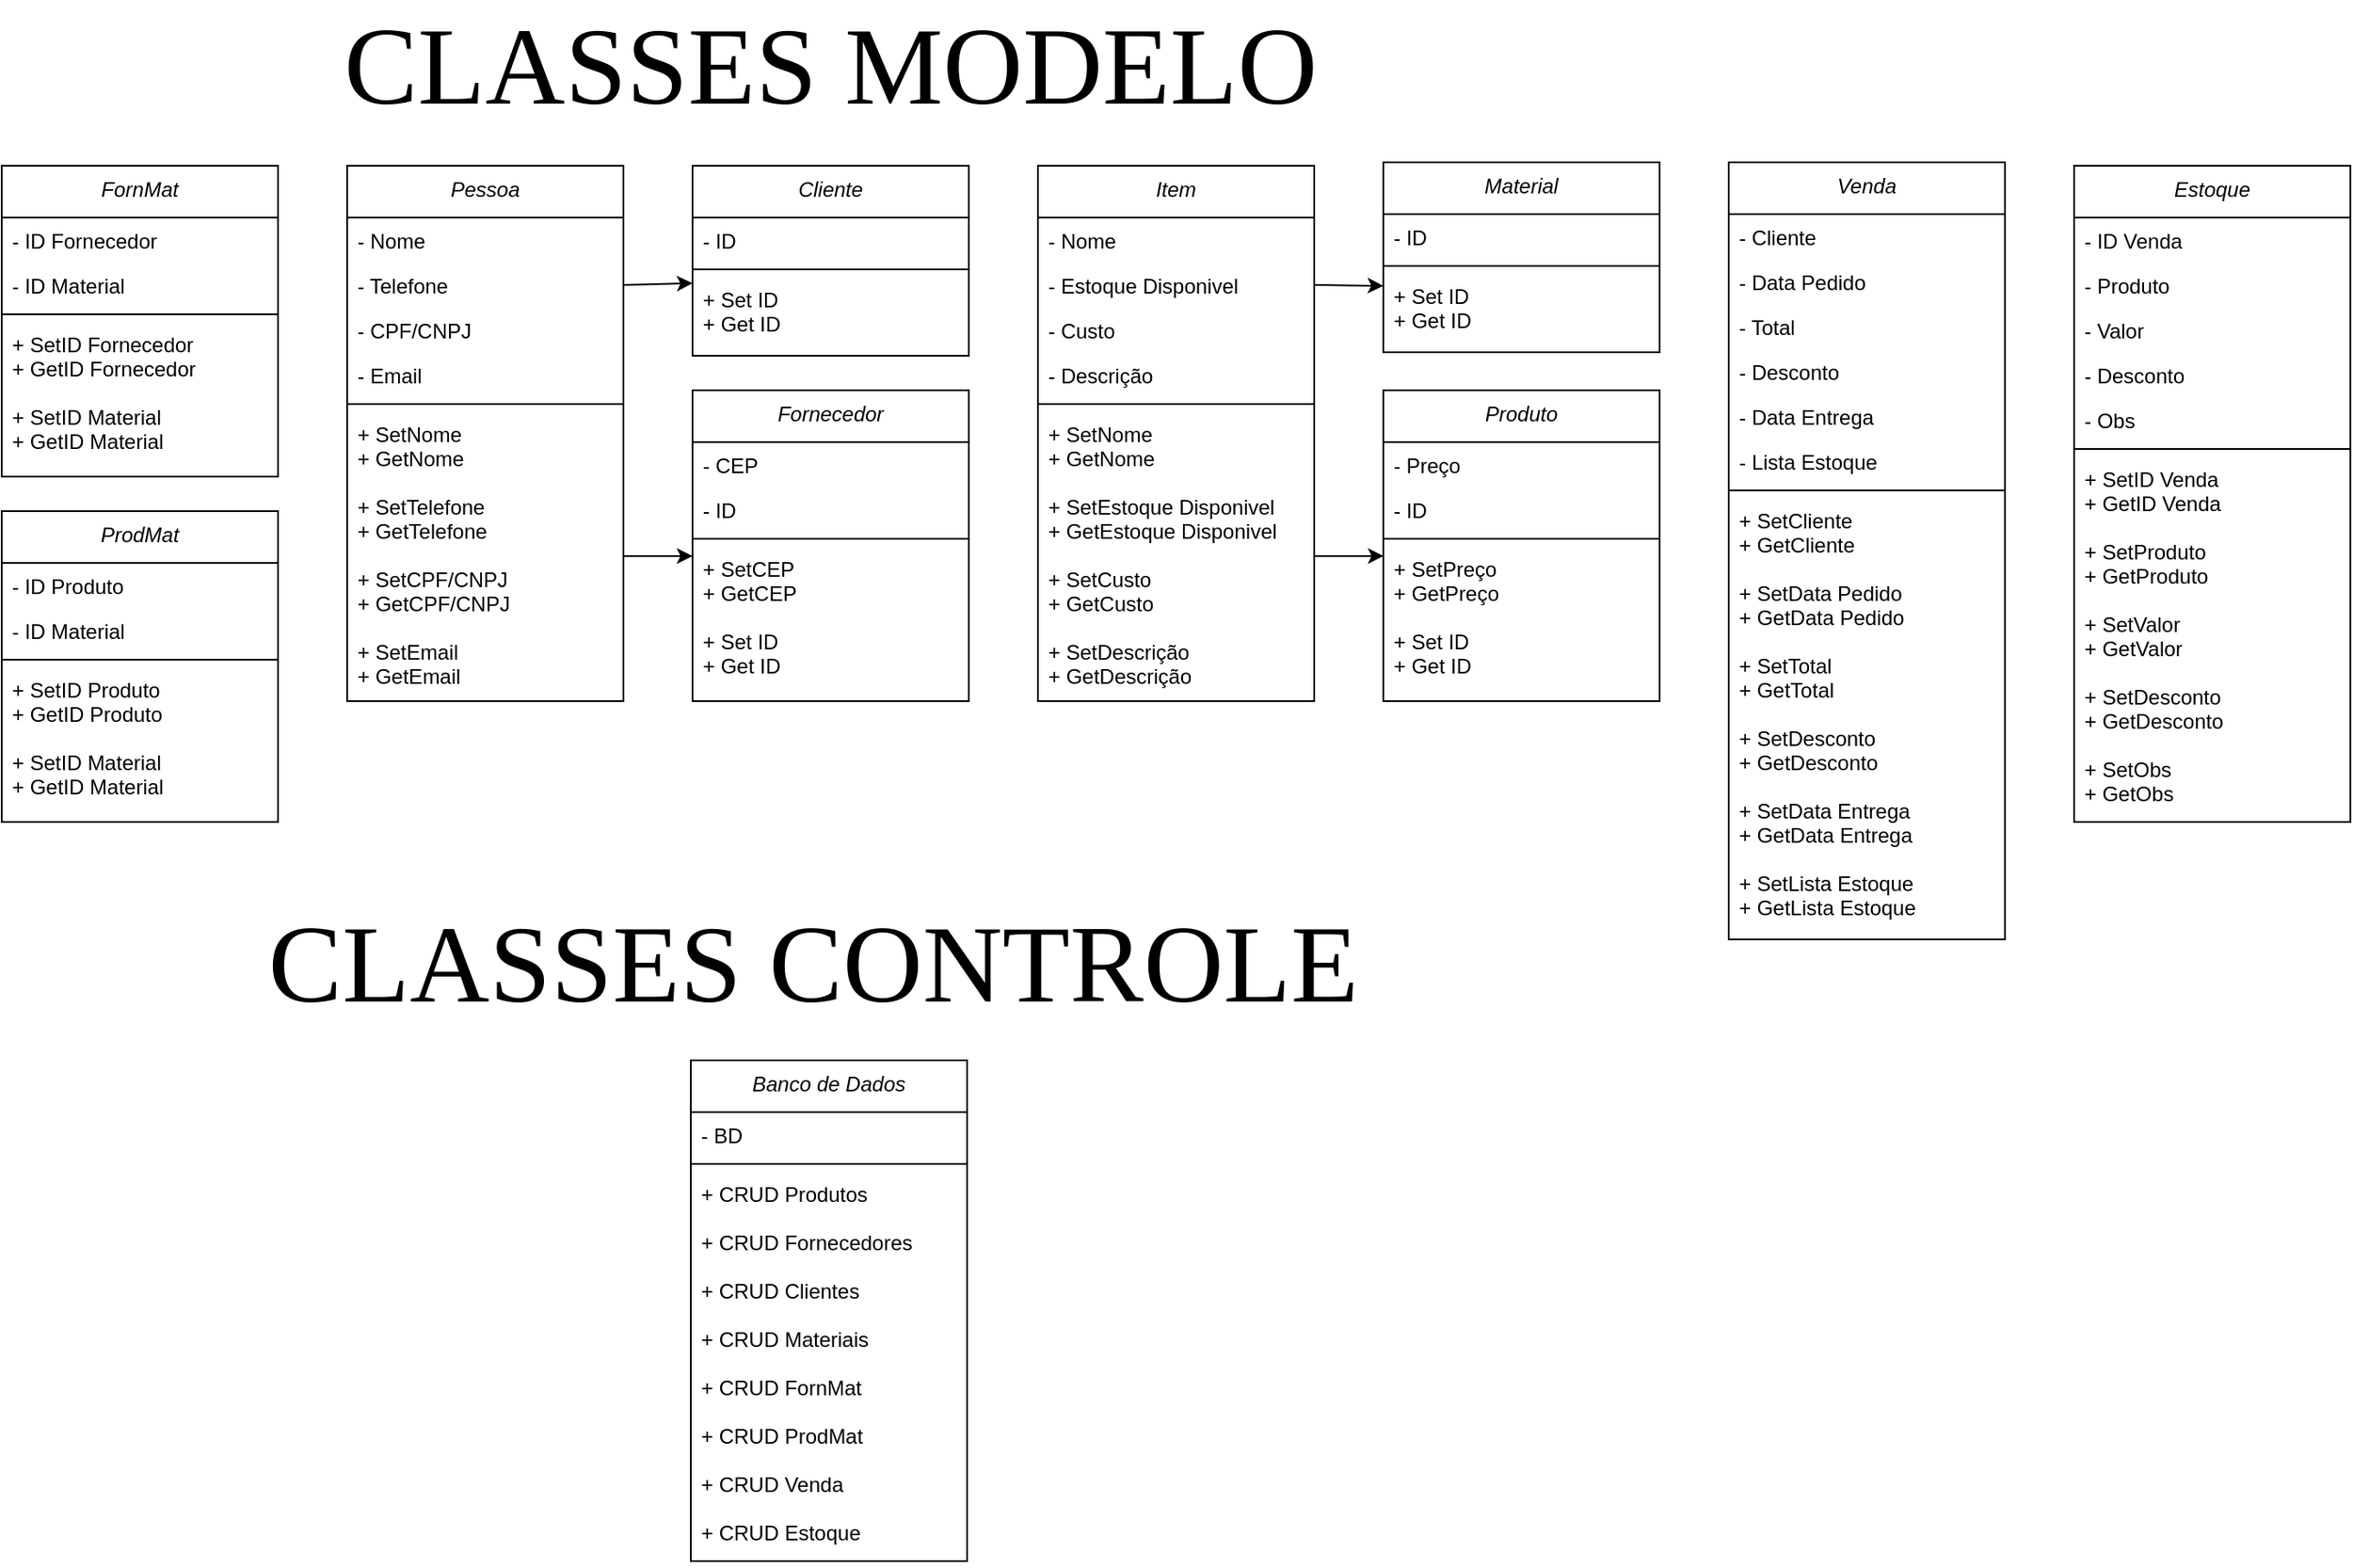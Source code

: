 <mxfile version="24.5.5" type="device">
  <diagram id="C5RBs43oDa-KdzZeNtuy" name="Page-1">
    <mxGraphModel dx="2643" dy="532" grid="1" gridSize="10" guides="1" tooltips="1" connect="1" arrows="1" fold="1" page="1" pageScale="1" pageWidth="827" pageHeight="1169" math="0" shadow="0">
      <root>
        <mxCell id="WIyWlLk6GJQsqaUBKTNV-0" />
        <mxCell id="WIyWlLk6GJQsqaUBKTNV-1" parent="WIyWlLk6GJQsqaUBKTNV-0" />
        <mxCell id="zkfFHV4jXpPFQw0GAbJ--0" value="Cliente" style="swimlane;fontStyle=2;align=center;verticalAlign=top;childLayout=stackLayout;horizontal=1;startSize=30;horizontalStack=0;resizeParent=1;resizeLast=0;collapsible=1;marginBottom=0;rounded=0;shadow=0;strokeWidth=1;" parent="WIyWlLk6GJQsqaUBKTNV-1" vertex="1">
          <mxGeometry x="-1240" y="122" width="160" height="110" as="geometry">
            <mxRectangle x="230" y="140" width="160" height="26" as="alternateBounds" />
          </mxGeometry>
        </mxCell>
        <mxCell id="oJRJyxvU6KJifU9KpMKK-35" value="- ID" style="text;align=left;verticalAlign=top;spacingLeft=4;spacingRight=4;overflow=hidden;rotatable=0;points=[[0,0.5],[1,0.5]];portConstraint=eastwest;" parent="zkfFHV4jXpPFQw0GAbJ--0" vertex="1">
          <mxGeometry y="30" width="160" height="26" as="geometry" />
        </mxCell>
        <mxCell id="zkfFHV4jXpPFQw0GAbJ--4" value="" style="line;html=1;strokeWidth=1;align=left;verticalAlign=middle;spacingTop=-1;spacingLeft=3;spacingRight=3;rotatable=0;labelPosition=right;points=[];portConstraint=eastwest;" parent="zkfFHV4jXpPFQw0GAbJ--0" vertex="1">
          <mxGeometry y="56" width="160" height="8" as="geometry" />
        </mxCell>
        <mxCell id="oJRJyxvU6KJifU9KpMKK-0" value="+ Set ID&#xa;+ Get ID&#xa;" style="text;align=left;verticalAlign=top;spacingLeft=4;spacingRight=4;overflow=hidden;rotatable=0;points=[[0,0.5],[1,0.5]];portConstraint=eastwest;" parent="zkfFHV4jXpPFQw0GAbJ--0" vertex="1">
          <mxGeometry y="64" width="160" height="46" as="geometry" />
        </mxCell>
        <mxCell id="oJRJyxvU6KJifU9KpMKK-1" value="Material" style="swimlane;fontStyle=2;align=center;verticalAlign=top;childLayout=stackLayout;horizontal=1;startSize=30;horizontalStack=0;resizeParent=1;resizeLast=0;collapsible=1;marginBottom=0;rounded=0;shadow=0;strokeWidth=1;" parent="WIyWlLk6GJQsqaUBKTNV-1" vertex="1">
          <mxGeometry x="-840" y="120" width="160" height="110" as="geometry">
            <mxRectangle x="230" y="140" width="160" height="26" as="alternateBounds" />
          </mxGeometry>
        </mxCell>
        <mxCell id="oJRJyxvU6KJifU9KpMKK-36" value="- ID" style="text;align=left;verticalAlign=top;spacingLeft=4;spacingRight=4;overflow=hidden;rotatable=0;points=[[0,0.5],[1,0.5]];portConstraint=eastwest;" parent="oJRJyxvU6KJifU9KpMKK-1" vertex="1">
          <mxGeometry y="30" width="160" height="26" as="geometry" />
        </mxCell>
        <mxCell id="oJRJyxvU6KJifU9KpMKK-6" value="" style="line;html=1;strokeWidth=1;align=left;verticalAlign=middle;spacingTop=-1;spacingLeft=3;spacingRight=3;rotatable=0;labelPosition=right;points=[];portConstraint=eastwest;" parent="oJRJyxvU6KJifU9KpMKK-1" vertex="1">
          <mxGeometry y="56" width="160" height="8" as="geometry" />
        </mxCell>
        <mxCell id="oJRJyxvU6KJifU9KpMKK-7" value="+ Set ID&#xa;+ Get ID&#xa;" style="text;align=left;verticalAlign=top;spacingLeft=4;spacingRight=4;overflow=hidden;rotatable=0;points=[[0,0.5],[1,0.5]];portConstraint=eastwest;" parent="oJRJyxvU6KJifU9KpMKK-1" vertex="1">
          <mxGeometry y="64" width="160" height="46" as="geometry" />
        </mxCell>
        <mxCell id="oJRJyxvU6KJifU9KpMKK-8" value="Fornecedor" style="swimlane;fontStyle=2;align=center;verticalAlign=top;childLayout=stackLayout;horizontal=1;startSize=30;horizontalStack=0;resizeParent=1;resizeLast=0;collapsible=1;marginBottom=0;rounded=0;shadow=0;strokeWidth=1;" parent="WIyWlLk6GJQsqaUBKTNV-1" vertex="1">
          <mxGeometry x="-1240" y="252" width="160" height="180" as="geometry">
            <mxRectangle x="230" y="140" width="160" height="26" as="alternateBounds" />
          </mxGeometry>
        </mxCell>
        <mxCell id="oJRJyxvU6KJifU9KpMKK-11" value="- CEP" style="text;align=left;verticalAlign=top;spacingLeft=4;spacingRight=4;overflow=hidden;rotatable=0;points=[[0,0.5],[1,0.5]];portConstraint=eastwest;rounded=0;shadow=0;html=0;" parent="oJRJyxvU6KJifU9KpMKK-8" vertex="1">
          <mxGeometry y="30" width="160" height="26" as="geometry" />
        </mxCell>
        <mxCell id="oJRJyxvU6KJifU9KpMKK-34" value="- ID" style="text;align=left;verticalAlign=top;spacingLeft=4;spacingRight=4;overflow=hidden;rotatable=0;points=[[0,0.5],[1,0.5]];portConstraint=eastwest;" parent="oJRJyxvU6KJifU9KpMKK-8" vertex="1">
          <mxGeometry y="56" width="160" height="26" as="geometry" />
        </mxCell>
        <mxCell id="oJRJyxvU6KJifU9KpMKK-13" value="" style="line;html=1;strokeWidth=1;align=left;verticalAlign=middle;spacingTop=-1;spacingLeft=3;spacingRight=3;rotatable=0;labelPosition=right;points=[];portConstraint=eastwest;" parent="oJRJyxvU6KJifU9KpMKK-8" vertex="1">
          <mxGeometry y="82" width="160" height="8" as="geometry" />
        </mxCell>
        <mxCell id="oJRJyxvU6KJifU9KpMKK-14" value="+ SetCEP&#xa;+ GetCEP&#xa;&#xa;+ Set ID&#xa;+ Get ID&#xa;" style="text;align=left;verticalAlign=top;spacingLeft=4;spacingRight=4;overflow=hidden;rotatable=0;points=[[0,0.5],[1,0.5]];portConstraint=eastwest;" parent="oJRJyxvU6KJifU9KpMKK-8" vertex="1">
          <mxGeometry y="90" width="160" height="90" as="geometry" />
        </mxCell>
        <mxCell id="oJRJyxvU6KJifU9KpMKK-15" value="Produto" style="swimlane;fontStyle=2;align=center;verticalAlign=top;childLayout=stackLayout;horizontal=1;startSize=30;horizontalStack=0;resizeParent=1;resizeLast=0;collapsible=1;marginBottom=0;rounded=0;shadow=0;strokeWidth=1;" parent="WIyWlLk6GJQsqaUBKTNV-1" vertex="1">
          <mxGeometry x="-840" y="252" width="160" height="180" as="geometry">
            <mxRectangle x="230" y="140" width="160" height="26" as="alternateBounds" />
          </mxGeometry>
        </mxCell>
        <mxCell id="oJRJyxvU6KJifU9KpMKK-18" value="- Preço" style="text;align=left;verticalAlign=top;spacingLeft=4;spacingRight=4;overflow=hidden;rotatable=0;points=[[0,0.5],[1,0.5]];portConstraint=eastwest;rounded=0;shadow=0;html=0;" parent="oJRJyxvU6KJifU9KpMKK-15" vertex="1">
          <mxGeometry y="30" width="160" height="26" as="geometry" />
        </mxCell>
        <mxCell id="oJRJyxvU6KJifU9KpMKK-33" value="- ID" style="text;align=left;verticalAlign=top;spacingLeft=4;spacingRight=4;overflow=hidden;rotatable=0;points=[[0,0.5],[1,0.5]];portConstraint=eastwest;" parent="oJRJyxvU6KJifU9KpMKK-15" vertex="1">
          <mxGeometry y="56" width="160" height="26" as="geometry" />
        </mxCell>
        <mxCell id="oJRJyxvU6KJifU9KpMKK-20" value="" style="line;html=1;strokeWidth=1;align=left;verticalAlign=middle;spacingTop=-1;spacingLeft=3;spacingRight=3;rotatable=0;labelPosition=right;points=[];portConstraint=eastwest;" parent="oJRJyxvU6KJifU9KpMKK-15" vertex="1">
          <mxGeometry y="82" width="160" height="8" as="geometry" />
        </mxCell>
        <mxCell id="oJRJyxvU6KJifU9KpMKK-21" value="+ SetPreço&#xa;+ GetPreço&#xa;&#xa;+ Set ID&#xa;+ Get ID" style="text;align=left;verticalAlign=top;spacingLeft=4;spacingRight=4;overflow=hidden;rotatable=0;points=[[0,0.5],[1,0.5]];portConstraint=eastwest;" parent="oJRJyxvU6KJifU9KpMKK-15" vertex="1">
          <mxGeometry y="90" width="160" height="90" as="geometry" />
        </mxCell>
        <mxCell id="oJRJyxvU6KJifU9KpMKK-22" value="ProdMat" style="swimlane;fontStyle=2;align=center;verticalAlign=top;childLayout=stackLayout;horizontal=1;startSize=30;horizontalStack=0;resizeParent=1;resizeLast=0;collapsible=1;marginBottom=0;rounded=0;shadow=0;strokeWidth=1;" parent="WIyWlLk6GJQsqaUBKTNV-1" vertex="1">
          <mxGeometry x="-1640" y="322" width="160" height="180" as="geometry">
            <mxRectangle x="230" y="140" width="160" height="26" as="alternateBounds" />
          </mxGeometry>
        </mxCell>
        <mxCell id="oJRJyxvU6KJifU9KpMKK-23" value="- ID Produto" style="text;align=left;verticalAlign=top;spacingLeft=4;spacingRight=4;overflow=hidden;rotatable=0;points=[[0,0.5],[1,0.5]];portConstraint=eastwest;" parent="oJRJyxvU6KJifU9KpMKK-22" vertex="1">
          <mxGeometry y="30" width="160" height="26" as="geometry" />
        </mxCell>
        <mxCell id="oJRJyxvU6KJifU9KpMKK-24" value="- ID Material" style="text;align=left;verticalAlign=top;spacingLeft=4;spacingRight=4;overflow=hidden;rotatable=0;points=[[0,0.5],[1,0.5]];portConstraint=eastwest;rounded=0;shadow=0;html=0;" parent="oJRJyxvU6KJifU9KpMKK-22" vertex="1">
          <mxGeometry y="56" width="160" height="26" as="geometry" />
        </mxCell>
        <mxCell id="oJRJyxvU6KJifU9KpMKK-26" value="" style="line;html=1;strokeWidth=1;align=left;verticalAlign=middle;spacingTop=-1;spacingLeft=3;spacingRight=3;rotatable=0;labelPosition=right;points=[];portConstraint=eastwest;" parent="oJRJyxvU6KJifU9KpMKK-22" vertex="1">
          <mxGeometry y="82" width="160" height="8" as="geometry" />
        </mxCell>
        <mxCell id="oJRJyxvU6KJifU9KpMKK-27" value="+ SetID Produto&#xa;+ GetID Produto&#xa;&#xa;+ SetID Material&#xa;+ GetID Material" style="text;align=left;verticalAlign=top;spacingLeft=4;spacingRight=4;overflow=hidden;rotatable=0;points=[[0,0.5],[1,0.5]];portConstraint=eastwest;" parent="oJRJyxvU6KJifU9KpMKK-22" vertex="1">
          <mxGeometry y="90" width="160" height="90" as="geometry" />
        </mxCell>
        <mxCell id="oJRJyxvU6KJifU9KpMKK-28" value="FornMat" style="swimlane;fontStyle=2;align=center;verticalAlign=top;childLayout=stackLayout;horizontal=1;startSize=30;horizontalStack=0;resizeParent=1;resizeLast=0;collapsible=1;marginBottom=0;rounded=0;shadow=0;strokeWidth=1;" parent="WIyWlLk6GJQsqaUBKTNV-1" vertex="1">
          <mxGeometry x="-1640" y="122" width="160" height="180" as="geometry">
            <mxRectangle x="230" y="140" width="160" height="26" as="alternateBounds" />
          </mxGeometry>
        </mxCell>
        <mxCell id="oJRJyxvU6KJifU9KpMKK-29" value="- ID Fornecedor" style="text;align=left;verticalAlign=top;spacingLeft=4;spacingRight=4;overflow=hidden;rotatable=0;points=[[0,0.5],[1,0.5]];portConstraint=eastwest;" parent="oJRJyxvU6KJifU9KpMKK-28" vertex="1">
          <mxGeometry y="30" width="160" height="26" as="geometry" />
        </mxCell>
        <mxCell id="oJRJyxvU6KJifU9KpMKK-30" value="- ID Material" style="text;align=left;verticalAlign=top;spacingLeft=4;spacingRight=4;overflow=hidden;rotatable=0;points=[[0,0.5],[1,0.5]];portConstraint=eastwest;rounded=0;shadow=0;html=0;" parent="oJRJyxvU6KJifU9KpMKK-28" vertex="1">
          <mxGeometry y="56" width="160" height="26" as="geometry" />
        </mxCell>
        <mxCell id="oJRJyxvU6KJifU9KpMKK-31" value="" style="line;html=1;strokeWidth=1;align=left;verticalAlign=middle;spacingTop=-1;spacingLeft=3;spacingRight=3;rotatable=0;labelPosition=right;points=[];portConstraint=eastwest;" parent="oJRJyxvU6KJifU9KpMKK-28" vertex="1">
          <mxGeometry y="82" width="160" height="8" as="geometry" />
        </mxCell>
        <mxCell id="oJRJyxvU6KJifU9KpMKK-32" value="+ SetID Fornecedor&#xa;+ GetID Fornecedor&#xa;&#xa;+ SetID Material&#xa;+ GetID Material" style="text;align=left;verticalAlign=top;spacingLeft=4;spacingRight=4;overflow=hidden;rotatable=0;points=[[0,0.5],[1,0.5]];portConstraint=eastwest;" parent="oJRJyxvU6KJifU9KpMKK-28" vertex="1">
          <mxGeometry y="90" width="160" height="90" as="geometry" />
        </mxCell>
        <mxCell id="oJRJyxvU6KJifU9KpMKK-37" value="&lt;font face=&quot;Georgia&quot; style=&quot;font-size: 64px;&quot;&gt;CLASSES MODELO&lt;/font&gt;" style="text;html=1;align=center;verticalAlign=middle;whiteSpace=wrap;rounded=0;" parent="WIyWlLk6GJQsqaUBKTNV-1" vertex="1">
          <mxGeometry x="-1470" y="30" width="620" height="70" as="geometry" />
        </mxCell>
        <mxCell id="oJRJyxvU6KJifU9KpMKK-38" value="&lt;font face=&quot;Georgia&quot; style=&quot;font-size: 64px;&quot;&gt;CLASSES CONTROLE&lt;/font&gt;" style="text;html=1;align=center;verticalAlign=middle;whiteSpace=wrap;rounded=0;" parent="WIyWlLk6GJQsqaUBKTNV-1" vertex="1">
          <mxGeometry x="-1570" y="550" width="800" height="70" as="geometry" />
        </mxCell>
        <mxCell id="oJRJyxvU6KJifU9KpMKK-39" value="Banco de Dados" style="swimlane;fontStyle=2;align=center;verticalAlign=top;childLayout=stackLayout;horizontal=1;startSize=30;horizontalStack=0;resizeParent=1;resizeLast=0;collapsible=1;marginBottom=0;rounded=0;shadow=0;strokeWidth=1;" parent="WIyWlLk6GJQsqaUBKTNV-1" vertex="1">
          <mxGeometry x="-1241" y="640" width="160" height="290" as="geometry">
            <mxRectangle x="230" y="140" width="160" height="26" as="alternateBounds" />
          </mxGeometry>
        </mxCell>
        <mxCell id="oJRJyxvU6KJifU9KpMKK-40" value="- BD" style="text;align=left;verticalAlign=top;spacingLeft=4;spacingRight=4;overflow=hidden;rotatable=0;points=[[0,0.5],[1,0.5]];portConstraint=eastwest;" parent="oJRJyxvU6KJifU9KpMKK-39" vertex="1">
          <mxGeometry y="30" width="160" height="26" as="geometry" />
        </mxCell>
        <mxCell id="oJRJyxvU6KJifU9KpMKK-45" value="" style="line;html=1;strokeWidth=1;align=left;verticalAlign=middle;spacingTop=-1;spacingLeft=3;spacingRight=3;rotatable=0;labelPosition=right;points=[];portConstraint=eastwest;" parent="oJRJyxvU6KJifU9KpMKK-39" vertex="1">
          <mxGeometry y="56" width="160" height="8" as="geometry" />
        </mxCell>
        <mxCell id="oJRJyxvU6KJifU9KpMKK-46" value="+ CRUD Produtos&#xa;&#xa;+ CRUD Fornecedores&#xa;&#xa;+ CRUD Clientes&#xa;&#xa;+ CRUD Materiais&#xa;&#xa;+ CRUD FornMat&#xa;&#xa;+ CRUD ProdMat&#xa;&#xa;+ CRUD Venda&#xa;&#xa;+ CRUD Estoque" style="text;align=left;verticalAlign=top;spacingLeft=4;spacingRight=4;overflow=hidden;rotatable=0;points=[[0,0.5],[1,0.5]];portConstraint=eastwest;" parent="oJRJyxvU6KJifU9KpMKK-39" vertex="1">
          <mxGeometry y="64" width="160" height="226" as="geometry" />
        </mxCell>
        <mxCell id="OlavuDGCr5rH8mkFVuN0-7" value="Pessoa" style="swimlane;fontStyle=2;align=center;verticalAlign=top;childLayout=stackLayout;horizontal=1;startSize=30;horizontalStack=0;resizeParent=1;resizeLast=0;collapsible=1;marginBottom=0;rounded=0;shadow=0;strokeWidth=1;" parent="WIyWlLk6GJQsqaUBKTNV-1" vertex="1">
          <mxGeometry x="-1440" y="122" width="160" height="310" as="geometry">
            <mxRectangle x="230" y="140" width="160" height="26" as="alternateBounds" />
          </mxGeometry>
        </mxCell>
        <mxCell id="OlavuDGCr5rH8mkFVuN0-8" value="- Nome" style="text;align=left;verticalAlign=top;spacingLeft=4;spacingRight=4;overflow=hidden;rotatable=0;points=[[0,0.5],[1,0.5]];portConstraint=eastwest;" parent="OlavuDGCr5rH8mkFVuN0-7" vertex="1">
          <mxGeometry y="30" width="160" height="26" as="geometry" />
        </mxCell>
        <mxCell id="OlavuDGCr5rH8mkFVuN0-9" value="- Telefone" style="text;align=left;verticalAlign=top;spacingLeft=4;spacingRight=4;overflow=hidden;rotatable=0;points=[[0,0.5],[1,0.5]];portConstraint=eastwest;rounded=0;shadow=0;html=0;" parent="OlavuDGCr5rH8mkFVuN0-7" vertex="1">
          <mxGeometry y="56" width="160" height="26" as="geometry" />
        </mxCell>
        <mxCell id="OlavuDGCr5rH8mkFVuN0-10" value="- CPF/CNPJ" style="text;align=left;verticalAlign=top;spacingLeft=4;spacingRight=4;overflow=hidden;rotatable=0;points=[[0,0.5],[1,0.5]];portConstraint=eastwest;rounded=0;shadow=0;html=0;" parent="OlavuDGCr5rH8mkFVuN0-7" vertex="1">
          <mxGeometry y="82" width="160" height="26" as="geometry" />
        </mxCell>
        <mxCell id="OlavuDGCr5rH8mkFVuN0-11" value="- Email" style="text;align=left;verticalAlign=top;spacingLeft=4;spacingRight=4;overflow=hidden;rotatable=0;points=[[0,0.5],[1,0.5]];portConstraint=eastwest;" parent="OlavuDGCr5rH8mkFVuN0-7" vertex="1">
          <mxGeometry y="108" width="160" height="26" as="geometry" />
        </mxCell>
        <mxCell id="OlavuDGCr5rH8mkFVuN0-13" value="" style="line;html=1;strokeWidth=1;align=left;verticalAlign=middle;spacingTop=-1;spacingLeft=3;spacingRight=3;rotatable=0;labelPosition=right;points=[];portConstraint=eastwest;" parent="OlavuDGCr5rH8mkFVuN0-7" vertex="1">
          <mxGeometry y="134" width="160" height="8" as="geometry" />
        </mxCell>
        <mxCell id="OlavuDGCr5rH8mkFVuN0-14" value="+ SetNome&#xa;+ GetNome&#xa;&#xa;+ SetTelefone&#xa;+ GetTelefone&#xa;&#xa;+ SetCPF/CNPJ&#xa;+ GetCPF/CNPJ&#xa;&#xa;+ SetEmail&#xa;+ GetEmail&#xa;&#xa;" style="text;align=left;verticalAlign=top;spacingLeft=4;spacingRight=4;overflow=hidden;rotatable=0;points=[[0,0.5],[1,0.5]];portConstraint=eastwest;" parent="OlavuDGCr5rH8mkFVuN0-7" vertex="1">
          <mxGeometry y="142" width="160" height="168" as="geometry" />
        </mxCell>
        <mxCell id="OlavuDGCr5rH8mkFVuN0-16" value="" style="endArrow=classic;html=1;rounded=0;exitX=1;exitY=0.5;exitDx=0;exitDy=0;entryX=0;entryY=0.067;entryDx=0;entryDy=0;entryPerimeter=0;" parent="WIyWlLk6GJQsqaUBKTNV-1" source="OlavuDGCr5rH8mkFVuN0-14" target="oJRJyxvU6KJifU9KpMKK-14" edge="1">
          <mxGeometry width="50" height="50" relative="1" as="geometry">
            <mxPoint x="-1290" y="500" as="sourcePoint" />
            <mxPoint x="-1240" y="450" as="targetPoint" />
          </mxGeometry>
        </mxCell>
        <mxCell id="OlavuDGCr5rH8mkFVuN0-18" value="" style="endArrow=classic;html=1;rounded=0;exitX=1;exitY=0.5;exitDx=0;exitDy=0;" parent="WIyWlLk6GJQsqaUBKTNV-1" source="OlavuDGCr5rH8mkFVuN0-9" edge="1">
          <mxGeometry width="50" height="50" relative="1" as="geometry">
            <mxPoint x="-940" y="310" as="sourcePoint" />
            <mxPoint x="-1240" y="190" as="targetPoint" />
          </mxGeometry>
        </mxCell>
        <mxCell id="OlavuDGCr5rH8mkFVuN0-19" value="Item" style="swimlane;fontStyle=2;align=center;verticalAlign=top;childLayout=stackLayout;horizontal=1;startSize=30;horizontalStack=0;resizeParent=1;resizeLast=0;collapsible=1;marginBottom=0;rounded=0;shadow=0;strokeWidth=1;" parent="WIyWlLk6GJQsqaUBKTNV-1" vertex="1">
          <mxGeometry x="-1040" y="122" width="160" height="310" as="geometry">
            <mxRectangle x="230" y="140" width="160" height="26" as="alternateBounds" />
          </mxGeometry>
        </mxCell>
        <mxCell id="OlavuDGCr5rH8mkFVuN0-20" value="- Nome" style="text;align=left;verticalAlign=top;spacingLeft=4;spacingRight=4;overflow=hidden;rotatable=0;points=[[0,0.5],[1,0.5]];portConstraint=eastwest;" parent="OlavuDGCr5rH8mkFVuN0-19" vertex="1">
          <mxGeometry y="30" width="160" height="26" as="geometry" />
        </mxCell>
        <mxCell id="OlavuDGCr5rH8mkFVuN0-21" value="- Estoque Disponivel" style="text;align=left;verticalAlign=top;spacingLeft=4;spacingRight=4;overflow=hidden;rotatable=0;points=[[0,0.5],[1,0.5]];portConstraint=eastwest;rounded=0;shadow=0;html=0;" parent="OlavuDGCr5rH8mkFVuN0-19" vertex="1">
          <mxGeometry y="56" width="160" height="26" as="geometry" />
        </mxCell>
        <mxCell id="OlavuDGCr5rH8mkFVuN0-23" value="- Custo" style="text;align=left;verticalAlign=top;spacingLeft=4;spacingRight=4;overflow=hidden;rotatable=0;points=[[0,0.5],[1,0.5]];portConstraint=eastwest;" parent="OlavuDGCr5rH8mkFVuN0-19" vertex="1">
          <mxGeometry y="82" width="160" height="26" as="geometry" />
        </mxCell>
        <mxCell id="OlavuDGCr5rH8mkFVuN0-24" value="- Descrição" style="text;align=left;verticalAlign=top;spacingLeft=4;spacingRight=4;overflow=hidden;rotatable=0;points=[[0,0.5],[1,0.5]];portConstraint=eastwest;" parent="OlavuDGCr5rH8mkFVuN0-19" vertex="1">
          <mxGeometry y="108" width="160" height="26" as="geometry" />
        </mxCell>
        <mxCell id="OlavuDGCr5rH8mkFVuN0-25" value="" style="line;html=1;strokeWidth=1;align=left;verticalAlign=middle;spacingTop=-1;spacingLeft=3;spacingRight=3;rotatable=0;labelPosition=right;points=[];portConstraint=eastwest;" parent="OlavuDGCr5rH8mkFVuN0-19" vertex="1">
          <mxGeometry y="134" width="160" height="8" as="geometry" />
        </mxCell>
        <mxCell id="OlavuDGCr5rH8mkFVuN0-26" value="+ SetNome&#xa;+ GetNome&#xa;&#xa;+ SetEstoque Disponivel&#xa;+ GetEstoque Disponivel&#xa;&#xa;+ SetCusto&#xa;+ GetCusto&#xa;&#xa;+ SetDescrição&#xa;+ GetDescrição" style="text;align=left;verticalAlign=top;spacingLeft=4;spacingRight=4;overflow=hidden;rotatable=0;points=[[0,0.5],[1,0.5]];portConstraint=eastwest;" parent="OlavuDGCr5rH8mkFVuN0-19" vertex="1">
          <mxGeometry y="142" width="160" height="168" as="geometry" />
        </mxCell>
        <mxCell id="OlavuDGCr5rH8mkFVuN0-27" value="" style="endArrow=classic;html=1;rounded=0;exitX=1;exitY=0.5;exitDx=0;exitDy=0;entryX=0.001;entryY=0.066;entryDx=0;entryDy=0;entryPerimeter=0;" parent="WIyWlLk6GJQsqaUBKTNV-1" source="OlavuDGCr5rH8mkFVuN0-26" target="oJRJyxvU6KJifU9KpMKK-21" edge="1">
          <mxGeometry width="50" height="50" relative="1" as="geometry">
            <mxPoint x="-750" y="560" as="sourcePoint" />
            <mxPoint x="-840" y="350" as="targetPoint" />
          </mxGeometry>
        </mxCell>
        <mxCell id="OlavuDGCr5rH8mkFVuN0-28" value="" style="endArrow=classic;html=1;rounded=0;exitX=1;exitY=0.5;exitDx=0;exitDy=0;entryX=0;entryY=0.164;entryDx=0;entryDy=0;entryPerimeter=0;" parent="WIyWlLk6GJQsqaUBKTNV-1" source="OlavuDGCr5rH8mkFVuN0-21" target="oJRJyxvU6KJifU9KpMKK-7" edge="1">
          <mxGeometry width="50" height="50" relative="1" as="geometry">
            <mxPoint x="-520" y="360" as="sourcePoint" />
            <mxPoint x="-470" y="310" as="targetPoint" />
          </mxGeometry>
        </mxCell>
        <mxCell id="OlavuDGCr5rH8mkFVuN0-29" value="Venda" style="swimlane;fontStyle=2;align=center;verticalAlign=top;childLayout=stackLayout;horizontal=1;startSize=30;horizontalStack=0;resizeParent=1;resizeLast=0;collapsible=1;marginBottom=0;rounded=0;shadow=0;strokeWidth=1;" parent="WIyWlLk6GJQsqaUBKTNV-1" vertex="1">
          <mxGeometry x="-640" y="120" width="160" height="450" as="geometry">
            <mxRectangle x="230" y="140" width="160" height="26" as="alternateBounds" />
          </mxGeometry>
        </mxCell>
        <mxCell id="OlavuDGCr5rH8mkFVuN0-30" value="- Cliente" style="text;align=left;verticalAlign=top;spacingLeft=4;spacingRight=4;overflow=hidden;rotatable=0;points=[[0,0.5],[1,0.5]];portConstraint=eastwest;" parent="OlavuDGCr5rH8mkFVuN0-29" vertex="1">
          <mxGeometry y="30" width="160" height="26" as="geometry" />
        </mxCell>
        <mxCell id="OlavuDGCr5rH8mkFVuN0-31" value="- Data Pedido" style="text;align=left;verticalAlign=top;spacingLeft=4;spacingRight=4;overflow=hidden;rotatable=0;points=[[0,0.5],[1,0.5]];portConstraint=eastwest;rounded=0;shadow=0;html=0;" parent="OlavuDGCr5rH8mkFVuN0-29" vertex="1">
          <mxGeometry y="56" width="160" height="26" as="geometry" />
        </mxCell>
        <mxCell id="OlavuDGCr5rH8mkFVuN0-32" value="- Total" style="text;align=left;verticalAlign=top;spacingLeft=4;spacingRight=4;overflow=hidden;rotatable=0;points=[[0,0.5],[1,0.5]];portConstraint=eastwest;" parent="OlavuDGCr5rH8mkFVuN0-29" vertex="1">
          <mxGeometry y="82" width="160" height="26" as="geometry" />
        </mxCell>
        <mxCell id="OlavuDGCr5rH8mkFVuN0-33" value="- Desconto" style="text;align=left;verticalAlign=top;spacingLeft=4;spacingRight=4;overflow=hidden;rotatable=0;points=[[0,0.5],[1,0.5]];portConstraint=eastwest;" parent="OlavuDGCr5rH8mkFVuN0-29" vertex="1">
          <mxGeometry y="108" width="160" height="26" as="geometry" />
        </mxCell>
        <mxCell id="OlavuDGCr5rH8mkFVuN0-36" value="- Data Entrega" style="text;align=left;verticalAlign=top;spacingLeft=4;spacingRight=4;overflow=hidden;rotatable=0;points=[[0,0.5],[1,0.5]];portConstraint=eastwest;" parent="OlavuDGCr5rH8mkFVuN0-29" vertex="1">
          <mxGeometry y="134" width="160" height="26" as="geometry" />
        </mxCell>
        <mxCell id="OlavuDGCr5rH8mkFVuN0-37" value="- Lista Estoque" style="text;align=left;verticalAlign=top;spacingLeft=4;spacingRight=4;overflow=hidden;rotatable=0;points=[[0,0.5],[1,0.5]];portConstraint=eastwest;" parent="OlavuDGCr5rH8mkFVuN0-29" vertex="1">
          <mxGeometry y="160" width="160" height="26" as="geometry" />
        </mxCell>
        <mxCell id="OlavuDGCr5rH8mkFVuN0-34" value="" style="line;html=1;strokeWidth=1;align=left;verticalAlign=middle;spacingTop=-1;spacingLeft=3;spacingRight=3;rotatable=0;labelPosition=right;points=[];portConstraint=eastwest;" parent="OlavuDGCr5rH8mkFVuN0-29" vertex="1">
          <mxGeometry y="186" width="160" height="8" as="geometry" />
        </mxCell>
        <mxCell id="OlavuDGCr5rH8mkFVuN0-35" value="+ SetCliente&#xa;+ GetCliente&#xa;&#xa;+ SetData Pedido&#xa;+ GetData Pedido&#xa;&#xa;+ SetTotal&#xa;+ GetTotal&#xa;&#xa;+ SetDesconto&#xa;+ GetDesconto&#xa;&#xa;+ SetData Entrega&#xa;+ GetData Entrega&#xa;&#xa;+ SetLista Estoque&#xa;+ GetLista Estoque" style="text;align=left;verticalAlign=top;spacingLeft=4;spacingRight=4;overflow=hidden;rotatable=0;points=[[0,0.5],[1,0.5]];portConstraint=eastwest;" parent="OlavuDGCr5rH8mkFVuN0-29" vertex="1">
          <mxGeometry y="194" width="160" height="256" as="geometry" />
        </mxCell>
        <mxCell id="OlavuDGCr5rH8mkFVuN0-38" value="Estoque" style="swimlane;fontStyle=2;align=center;verticalAlign=top;childLayout=stackLayout;horizontal=1;startSize=30;horizontalStack=0;resizeParent=1;resizeLast=0;collapsible=1;marginBottom=0;rounded=0;shadow=0;strokeWidth=1;" parent="WIyWlLk6GJQsqaUBKTNV-1" vertex="1">
          <mxGeometry x="-440" y="122" width="160" height="380" as="geometry">
            <mxRectangle x="230" y="140" width="160" height="26" as="alternateBounds" />
          </mxGeometry>
        </mxCell>
        <mxCell id="OlavuDGCr5rH8mkFVuN0-39" value="- ID Venda" style="text;align=left;verticalAlign=top;spacingLeft=4;spacingRight=4;overflow=hidden;rotatable=0;points=[[0,0.5],[1,0.5]];portConstraint=eastwest;" parent="OlavuDGCr5rH8mkFVuN0-38" vertex="1">
          <mxGeometry y="30" width="160" height="26" as="geometry" />
        </mxCell>
        <mxCell id="OlavuDGCr5rH8mkFVuN0-40" value="- Produto" style="text;align=left;verticalAlign=top;spacingLeft=4;spacingRight=4;overflow=hidden;rotatable=0;points=[[0,0.5],[1,0.5]];portConstraint=eastwest;rounded=0;shadow=0;html=0;" parent="OlavuDGCr5rH8mkFVuN0-38" vertex="1">
          <mxGeometry y="56" width="160" height="26" as="geometry" />
        </mxCell>
        <mxCell id="OlavuDGCr5rH8mkFVuN0-41" value="- Valor" style="text;align=left;verticalAlign=top;spacingLeft=4;spacingRight=4;overflow=hidden;rotatable=0;points=[[0,0.5],[1,0.5]];portConstraint=eastwest;" parent="OlavuDGCr5rH8mkFVuN0-38" vertex="1">
          <mxGeometry y="82" width="160" height="26" as="geometry" />
        </mxCell>
        <mxCell id="OlavuDGCr5rH8mkFVuN0-42" value="- Desconto" style="text;align=left;verticalAlign=top;spacingLeft=4;spacingRight=4;overflow=hidden;rotatable=0;points=[[0,0.5],[1,0.5]];portConstraint=eastwest;" parent="OlavuDGCr5rH8mkFVuN0-38" vertex="1">
          <mxGeometry y="108" width="160" height="26" as="geometry" />
        </mxCell>
        <mxCell id="OlavuDGCr5rH8mkFVuN0-44" value="- Obs" style="text;align=left;verticalAlign=top;spacingLeft=4;spacingRight=4;overflow=hidden;rotatable=0;points=[[0,0.5],[1,0.5]];portConstraint=eastwest;" parent="OlavuDGCr5rH8mkFVuN0-38" vertex="1">
          <mxGeometry y="134" width="160" height="26" as="geometry" />
        </mxCell>
        <mxCell id="OlavuDGCr5rH8mkFVuN0-45" value="" style="line;html=1;strokeWidth=1;align=left;verticalAlign=middle;spacingTop=-1;spacingLeft=3;spacingRight=3;rotatable=0;labelPosition=right;points=[];portConstraint=eastwest;" parent="OlavuDGCr5rH8mkFVuN0-38" vertex="1">
          <mxGeometry y="160" width="160" height="8" as="geometry" />
        </mxCell>
        <mxCell id="OlavuDGCr5rH8mkFVuN0-46" value="+ SetID Venda&#xa;+ GetID Venda&#xa;&#xa;+ SetProduto&#xa;+ GetProduto&#xa;&#xa;+ SetValor&#xa;+ GetValor&#xa;&#xa;+ SetDesconto&#xa;+ GetDesconto&#xa;&#xa;+ SetObs&#xa;+ GetObs" style="text;align=left;verticalAlign=top;spacingLeft=4;spacingRight=4;overflow=hidden;rotatable=0;points=[[0,0.5],[1,0.5]];portConstraint=eastwest;" parent="OlavuDGCr5rH8mkFVuN0-38" vertex="1">
          <mxGeometry y="168" width="160" height="212" as="geometry" />
        </mxCell>
      </root>
    </mxGraphModel>
  </diagram>
</mxfile>

